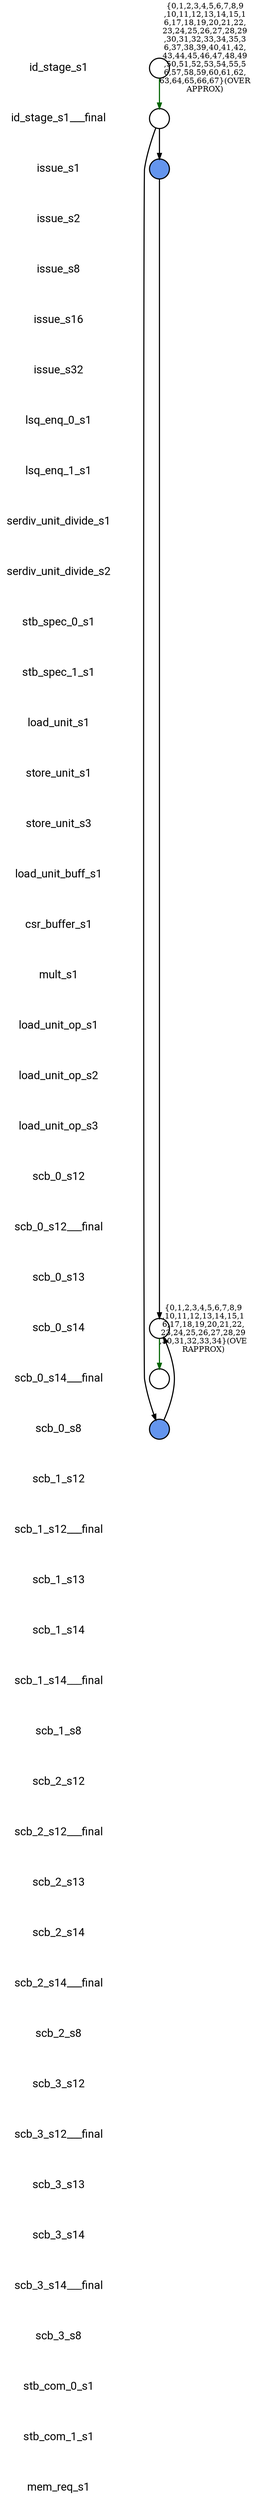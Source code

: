 
digraph G {
    edge [penwidth=2];
    node [ shape=box, fontsize=20, penwidth=2, fontname="roboto"];
    esep=0.5;
    layout=neato;
    overlap=scale;
    splines=true;

l_id_stage_s1 [label="id_stage_s1"; pos="0,-0!"; shape=none];

l_id_stage_s1___final [label="id_stage_s1___final"; pos="0,-1!"; shape=none];

l_issue_s1 [label="issue_s1"; pos="0,-2!"; shape=none];

l_issue_s2 [label="issue_s2"; pos="0,-3!"; shape=none];

l_issue_s8 [label="issue_s8"; pos="0,-4!"; shape=none];

l_issue_s16 [label="issue_s16"; pos="0,-5!"; shape=none];

l_issue_s32 [label="issue_s32"; pos="0,-6!"; shape=none];

l_lsq_enq_0_s1 [label="lsq_enq_0_s1"; pos="0,-7!"; shape=none];

l_lsq_enq_1_s1 [label="lsq_enq_1_s1"; pos="0,-8!"; shape=none];

l_serdiv_unit_divide_s1 [label="serdiv_unit_divide_s1"; pos="0,-9!"; shape=none];

l_serdiv_unit_divide_s2 [label="serdiv_unit_divide_s2"; pos="0,-10!"; shape=none];

l_stb_spec_0_s1 [label="stb_spec_0_s1"; pos="0,-11!"; shape=none];

l_stb_spec_1_s1 [label="stb_spec_1_s1"; pos="0,-12!"; shape=none];

l_load_unit_s1 [label="load_unit_s1"; pos="0,-13!"; shape=none];

l_store_unit_s1 [label="store_unit_s1"; pos="0,-14!"; shape=none];

l_store_unit_s3 [label="store_unit_s3"; pos="0,-15!"; shape=none];

l_load_unit_buff_s1 [label="load_unit_buff_s1"; pos="0,-16!"; shape=none];

l_csr_buffer_s1 [label="csr_buffer_s1"; pos="0,-17!"; shape=none];

l_mult_s1 [label="mult_s1"; pos="0,-18!"; shape=none];

l_load_unit_op_s1 [label="load_unit_op_s1"; pos="0,-19!"; shape=none];

l_load_unit_op_s2 [label="load_unit_op_s2"; pos="0,-20!"; shape=none];

l_load_unit_op_s3 [label="load_unit_op_s3"; pos="0,-21!"; shape=none];

l_scb_0_s12 [label="scb_0_s12"; pos="0,-22!"; shape=none];

l_scb_0_s12___final [label="scb_0_s12___final"; pos="0,-23!"; shape=none];

l_scb_0_s13 [label="scb_0_s13"; pos="0,-24!"; shape=none];

l_scb_0_s14 [label="scb_0_s14"; pos="0,-25!"; shape=none];

l_scb_0_s14___final [label="scb_0_s14___final"; pos="0,-26!"; shape=none];

l_scb_0_s8 [label="scb_0_s8"; pos="0,-27!"; shape=none];

l_scb_1_s12 [label="scb_1_s12"; pos="0,-28!"; shape=none];

l_scb_1_s12___final [label="scb_1_s12___final"; pos="0,-29!"; shape=none];

l_scb_1_s13 [label="scb_1_s13"; pos="0,-30!"; shape=none];

l_scb_1_s14 [label="scb_1_s14"; pos="0,-31!"; shape=none];

l_scb_1_s14___final [label="scb_1_s14___final"; pos="0,-32!"; shape=none];

l_scb_1_s8 [label="scb_1_s8"; pos="0,-33!"; shape=none];

l_scb_2_s12 [label="scb_2_s12"; pos="0,-34!"; shape=none];

l_scb_2_s12___final [label="scb_2_s12___final"; pos="0,-35!"; shape=none];

l_scb_2_s13 [label="scb_2_s13"; pos="0,-36!"; shape=none];

l_scb_2_s14 [label="scb_2_s14"; pos="0,-37!"; shape=none];

l_scb_2_s14___final [label="scb_2_s14___final"; pos="0,-38!"; shape=none];

l_scb_2_s8 [label="scb_2_s8"; pos="0,-39!"; shape=none];

l_scb_3_s12 [label="scb_3_s12"; pos="0,-40!"; shape=none];

l_scb_3_s12___final [label="scb_3_s12___final"; pos="0,-41!"; shape=none];

l_scb_3_s13 [label="scb_3_s13"; pos="0,-42!"; shape=none];

l_scb_3_s14 [label="scb_3_s14"; pos="0,-43!"; shape=none];

l_scb_3_s14___final [label="scb_3_s14___final"; pos="0,-44!"; shape=none];

l_scb_3_s8 [label="scb_3_s8"; pos="0,-45!"; shape=none];

l_stb_com_0_s1 [label="stb_com_0_s1"; pos="0,-46!"; shape=none];

l_stb_com_1_s1 [label="stb_com_1_s1"; pos="0,-47!"; shape=none];

l_mem_req_s1 [label="mem_req_s1"; pos="0,-48!"; shape=none];

n_id_stage_s1 [label=""; pos="2,-0!"; shape=circle ]; 


n_issue_s1 [style=filled, color=black, fillcolor="#6495ED", label=""; pos="2,-2!"; shape=circle ]; 


n_scb_0_s14 [label=""; pos="2,-25!"; shape=circle ]; 


n_scb_0_s8 [style=filled, color=black, fillcolor="#6495ED", label=""; pos="2,-27!"; shape=circle ]; 


n_id_stage_s1___final [label=""; pos="2,-1!"; shape=circle ]; 


n_scb_0_s14___final [label=""; pos="2,-26!"; shape=circle ]; 


n_id_stage_s1 -> n_id_stage_s1___final [color="#006400", label="{0,1,2,3,4,5,6,7,8,9
,10,11,12,13,14,15,1
6,17,18,19,20,21,22,
23,24,25,26,27,28,29
,30,31,32,33,34,35,3
6,37,38,39,40,41,42,
43,44,45,46,47,48,49
,50,51,52,53,54,55,5
6,57,58,59,60,61,62,
63,64,65,66,67}(OVER
APPROX)"];

n_issue_s1 -> n_scb_0_s14 [color="black"];

n_scb_0_s14 -> n_scb_0_s14___final [color="#006400", label="{0,1,2,3,4,5,6,7,8,9
,10,11,12,13,14,15,1
6,17,18,19,20,21,22,
23,24,25,26,27,28,29
,30,31,32,33,34}(OVE
RAPPROX)"];

n_scb_0_s8 -> n_scb_0_s14 [color="black"];

n_id_stage_s1___final -> n_scb_0_s8 [color="black"];

n_id_stage_s1___final -> n_issue_s1 [color="black"];
}